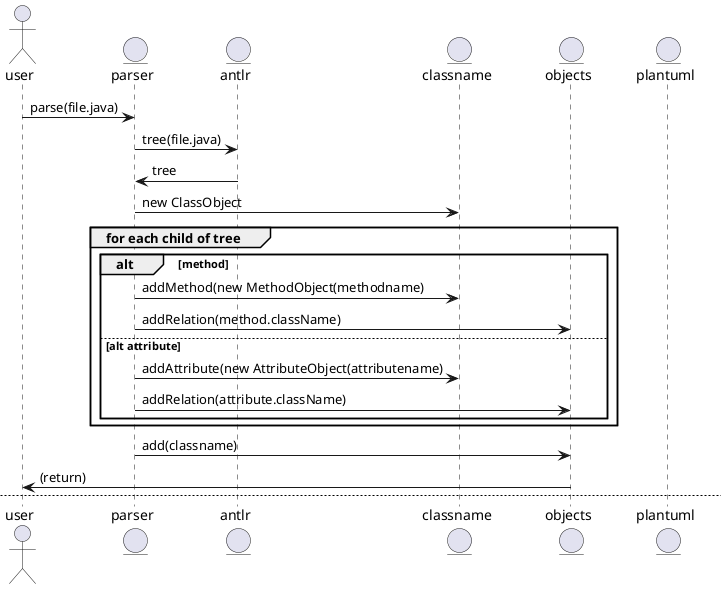 @startuml

actor user
entity parser
entity antlr
entity classname
entity objects
entity plantuml

user -> parser : parse(file.java)
parser -> antlr : tree(file.java)
antlr -> parser : tree
parser -> classname : new ClassObject
group for each child of tree
	alt method
		parser -> classname : addMethod(new MethodObject(methodname)
		parser -> objects : addRelation(method.className)
	else alt attribute
		parser -> classname : addAttribute(new AttributeObject(attributename)
		parser -> objects : addRelation(attribute.className)
	end
end group
parser -> objects : add(classname)
objects -> user : (return)

newpage
user -> objects : getPlantUML()
objects -> plantuml : new String()
group for each classname of objects
	objects -> classname : getPlantUML()
	objects -> plantuml : (concat)
end group
plantuml -> user : (return)
@enduml